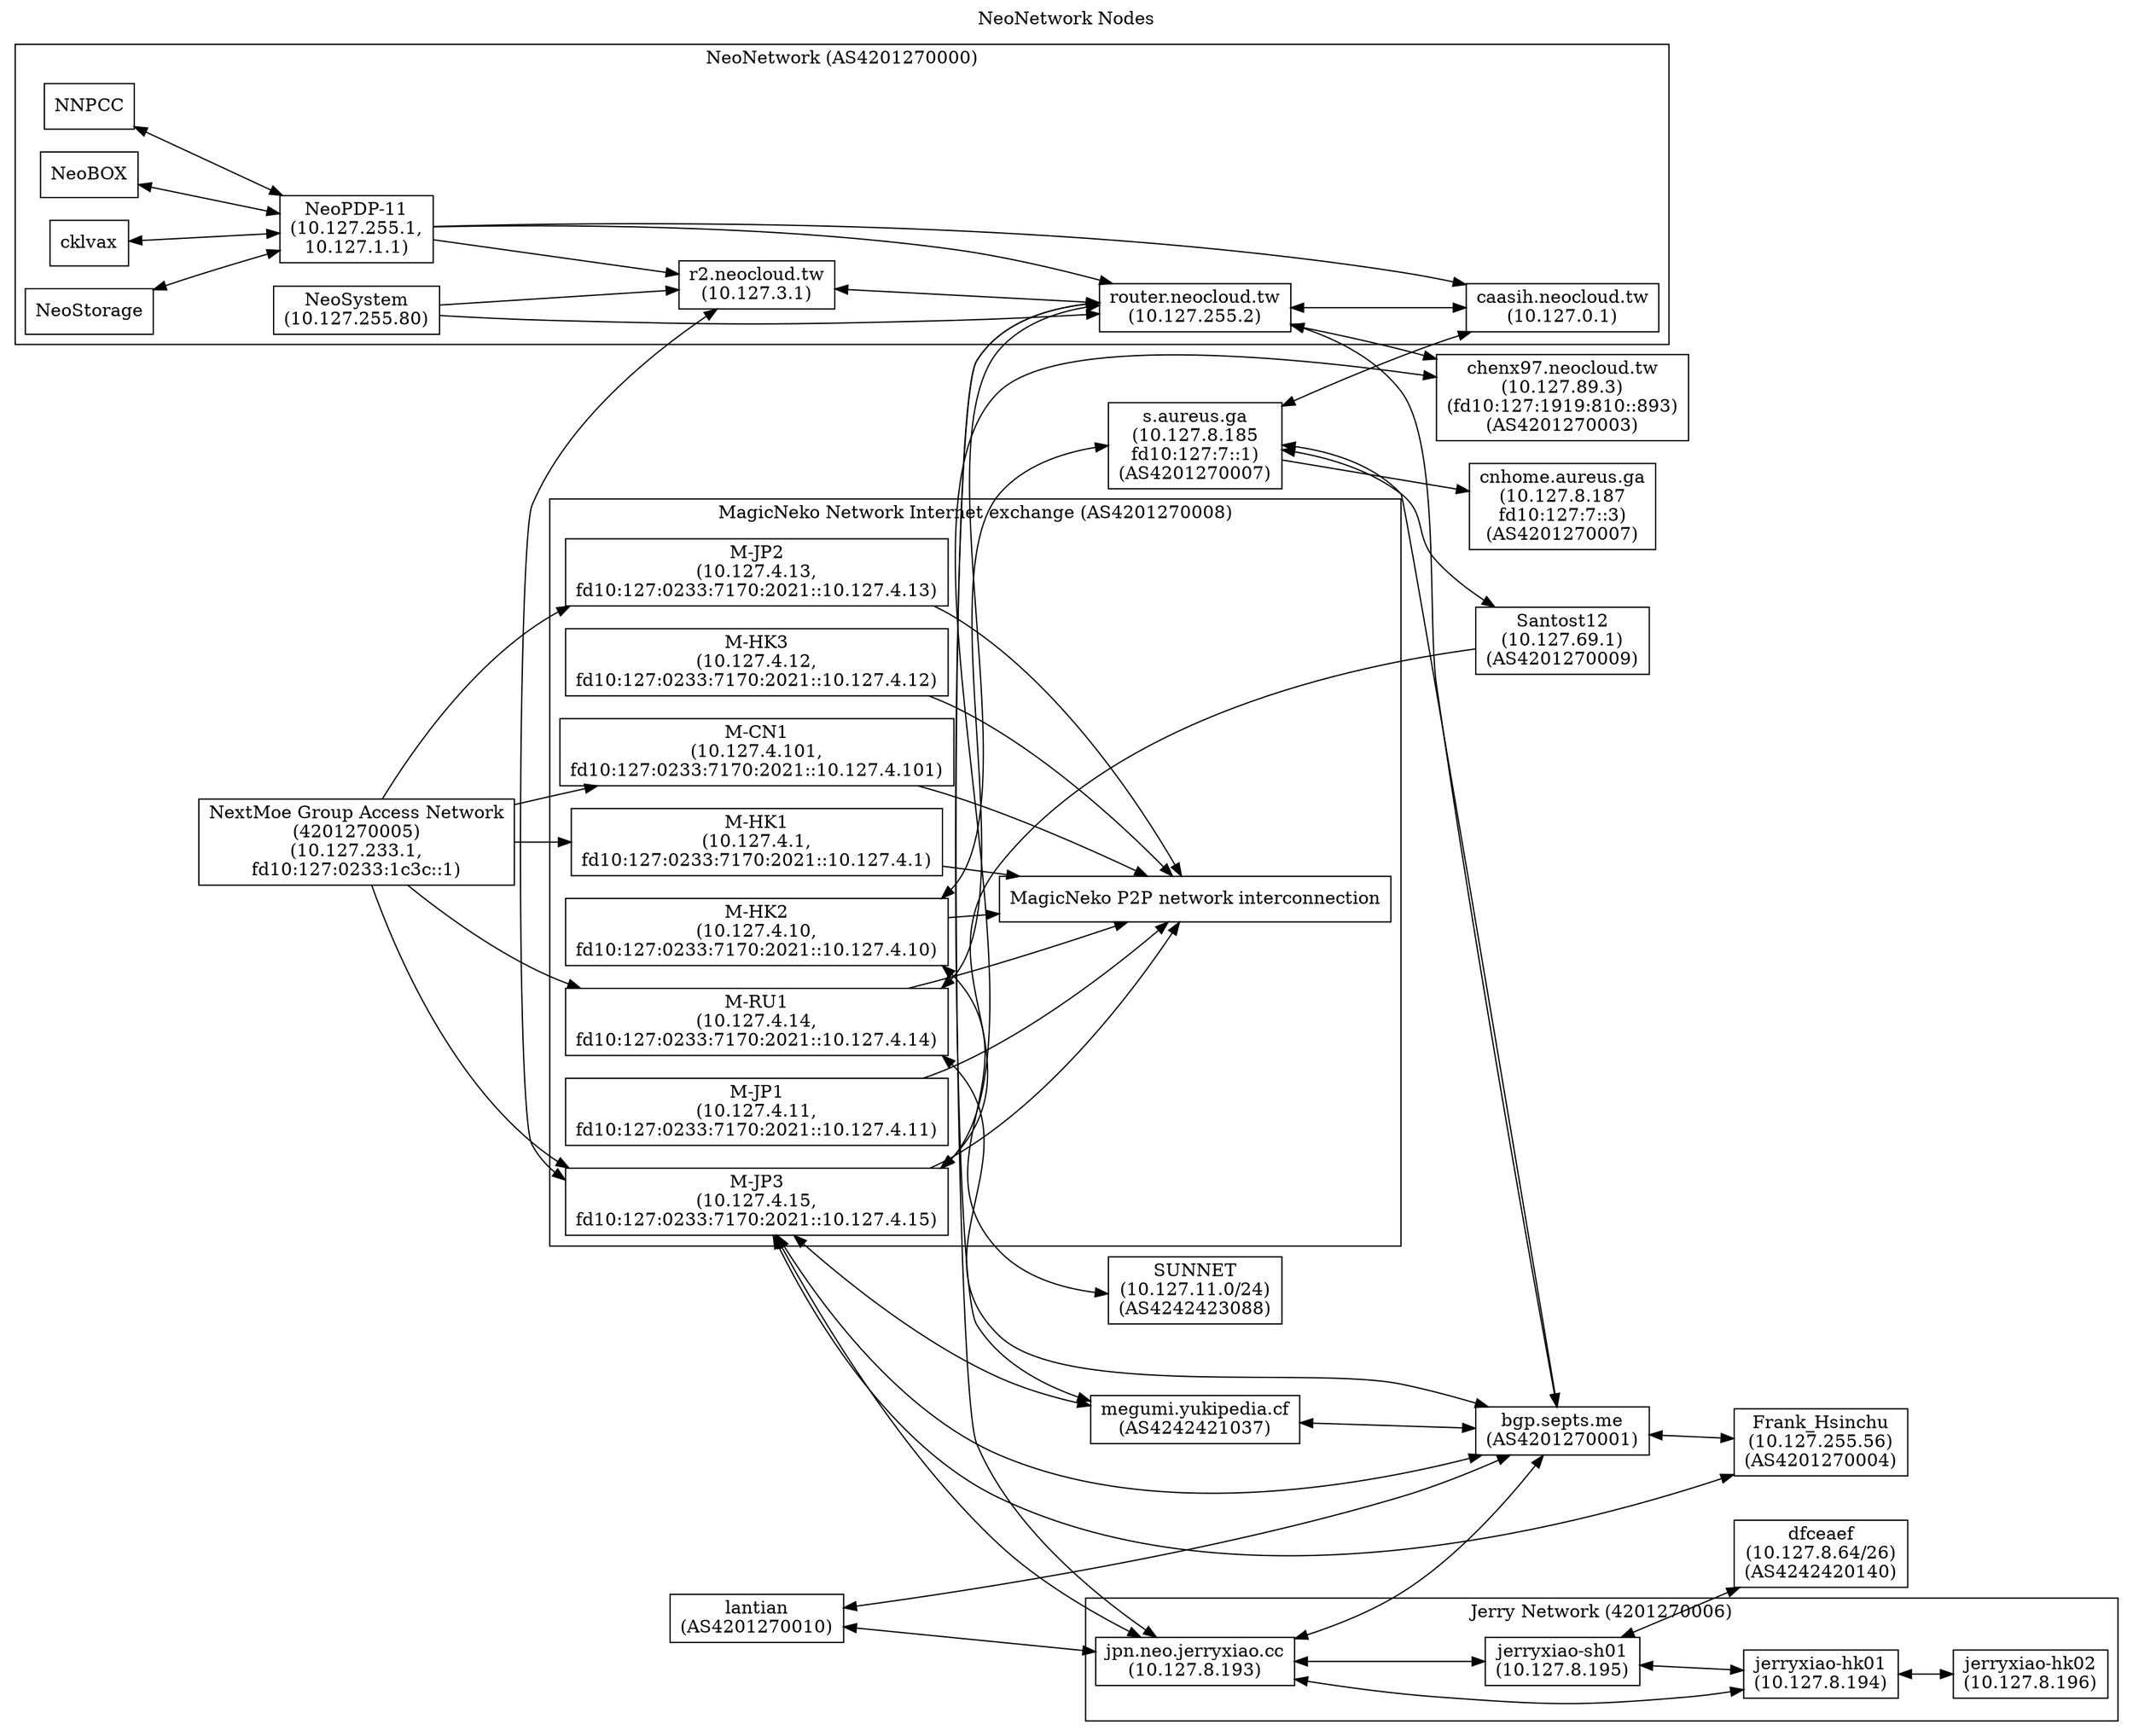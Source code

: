 digraph "NeoNetwork Nodes"
{
	label="NeoNetwork Nodes";
	labelloc="t";
	rankdir=LR;
	node [shape=box]
	c [label="caasih.neocloud.tw\n(10.127.0.1)"]
	ucbvax [label="router.neocloud.tw\n(10.127.255.2)"]
	np11 [label="NeoPDP-11\n(10.127.255.1,\n10.127.1.1)"]
	ns [label="NeoSystem\n(10.127.255.80)"]
	megumiLHS [label="megumi.yukipedia.cf\n(AS4242421037)"]
	pan [label="r2.neocloud.tw\n(10.127.3.1)"]
	icecat_Explosion [label="MagicNeko P2P network interconnection"]
	icecat_Notebook [label="NextMoe Group Access Network\n(4201270005)\n(10.127.233.1,\nfd10:127:0233:1c3c::1)"]
	magicneko_HK01 [label="M-HK1\n(10.127.4.1,\nfd10:127:0233:7170:2021::10.127.4.1)"]
	magicneko_HK02 [label="M-HK2\n(10.127.4.10,\nfd10:127:0233:7170:2021::10.127.4.10)"]
	magicneko_JP01 [label="M-JP1\n(10.127.4.11,\nfd10:127:0233:7170:2021::10.127.4.11)"]
	magicneko_HK03 [label="M-HK3\n(10.127.4.12,\nfd10:127:0233:7170:2021::10.127.4.12)"]
	magicneko_JP02 [label="M-JP2\n(10.127.4.13,\nfd10:127:0233:7170:2021::10.127.4.13)"]
	magicneko_RU01 [label="M-RU1\n(10.127.4.14,\nfd10:127:0233:7170:2021::10.127.4.14)"]
	magicneko_JP03 [label="M-JP3\n(10.127.4.15,\nfd10:127:0233:7170:2021::10.127.4.15)"]
	magicneko_CN01 [label="M-CN1\n(10.127.4.101,\nfd10:127:0233:7170:2021::10.127.4.101)"]
	staph [label="s.aureus.ga\n(10.127.8.185\nfd10:127:7::1)\n(AS4201270007)"]
	staph_CN [label="cnhome.aureus.ga\n(10.127.8.187\nfd10:127:7::3)\n(AS4201270007)"]
	chenx97 [label="chenx97.neocloud.tw\n(10.127.89.3)\n(fd10:127:1919:810::893)\n(AS4201270003)"]
	JerryXiao [label="jpn.neo.jerryxiao.cc\n(10.127.8.193)"]
	JerryXiao_SH01 [label="jerryxiao-sh01\n(10.127.8.195)"]
	JerryXiao_HK01 [label="jerryxiao-hk01\n(10.127.8.194)"]
	JerryXiao_HK02 [label="jerryxiao-hk02\n(10.127.8.196)"]
	septs [label="bgp.septs.me\n(AS4201270001)"]
	lantian [label="lantian\n(AS4201270010)"]
	dfceaef [label="dfceaef\n(10.127.8.64/26)\n(AS4242420140)"]
	SUNNET [label="SUNNET\n(10.127.11.0/24)\n(AS4242423088)"]
	santost12 [label="Santost12\n(10.127.69.1)\n(AS4201270009)"]
	frank_hsinchu [label="Frank_Hsinchu\n(10.127.255.56)\n(AS4201270004)"]

	subgraph cluster_AS4201270000
	{
		label = "NeoNetwork (AS4201270000)";

		NNPCC -> np11 [dir=both]
		NeoBOX -> np11 [dir=both]
		cklvax -> np11 [dir=both]
		NeoStorage -> np11 [dir=both]
		np11 -> ucbvax
		np11 -> pan
		np11 -> c
		ucbvax -> c [dir=both]
		ns -> ucbvax
		ns -> pan
		pan -> ucbvax [dir=both]
	}

	megumiLHS -> ucbvax [dir=both]
	magicneko_HK02 -> ucbvax [dir=both]
	c -> staph [dir=both]
	staph -> staph_CN
	ucbvax -> chenx97 [dir=both]

	subgraph cluster_4201270008
	{
		label="MagicNeko Network Internet exchange (AS4201270008)";

		magicneko_HK01 -> icecat_Explosion
		magicneko_HK02 -> icecat_Explosion
		magicneko_JP01 -> icecat_Explosion
		magicneko_HK03 -> icecat_Explosion
		magicneko_JP02 -> icecat_Explosion
		magicneko_RU01 -> icecat_Explosion
		magicneko_JP03 -> icecat_Explosion
		magicneko_CN01 -> icecat_Explosion
	}

	subgraph cluster_4201270006
	{
		label="Jerry Network (4201270006)";

		JerryXiao -> JerryXiao_SH01 [dir=both]
		JerryXiao -> JerryXiao_HK01 [dir=both]
		JerryXiao_SH01 -> JerryXiao_HK01 [dir=both]
		JerryXiao_HK01 -> JerryXiao_HK02 [dir=both]
	}

	JerryXiao -> ucbvax [dir=both]
	JerryXiao -> septs [dir=both]
	JerryXiao_SH01 -> dfceaef [dir=both]
	magicneko_JP03 -> JerryXiao [dir=both]
	lantian -> septs [dir=both]
	lantian -> JerryXiao [dir=both]
	magicneko_JP03 -> septs [dir=both]
	staph -> septs [dir=both]
	ucbvax -> septs [dir=both]
	magicneko_JP03 -> chenx97 [dir=both]
	magicneko_RU01 -> staph [dir=both]
	megumiLHS -> septs [dir=both]
	magicneko_HK02 -> SUNNET [dir=both]
	staph -> santost12 [dir=both]
	magicneko_RU01 -> septs [dir=both]
	magicneko_JP03 -> megumiLHS [dir=both]
	magicneko_JP03 -> frank_hsinchu [dir=both]
	septs	->	frank_hsinchu	[dir=both]
	icecat_Notebook -> magicneko_HK01
	icecat_Notebook -> magicneko_JP03
	icecat_Notebook -> magicneko_RU01
	icecat_Notebook -> magicneko_CN01
	icecat_Notebook -> magicneko_JP02
	santost12	-> magicneko_JP03
	pan -> magicneko_JP03 [dir=both]
}
